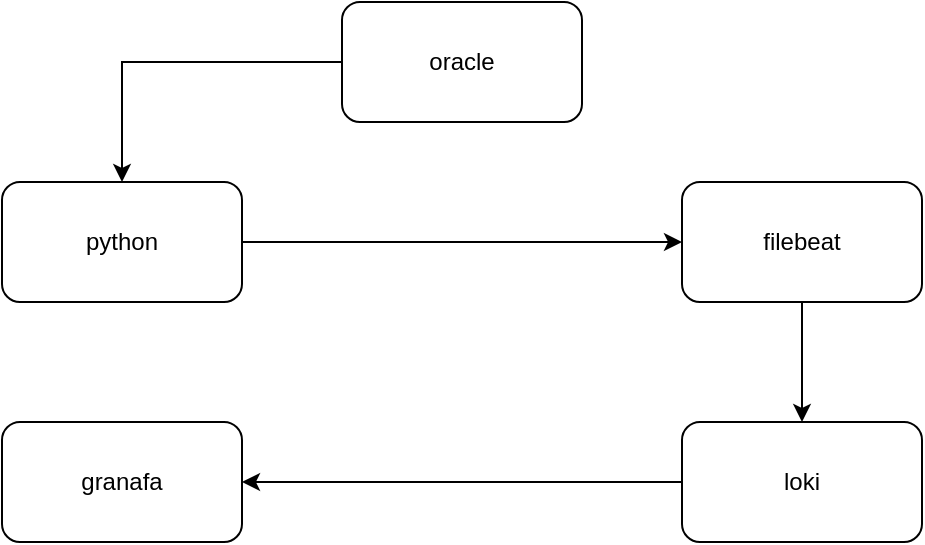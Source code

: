 <mxfile version="20.5.1" type="github">
  <diagram id="Vw1zkadzS7c9t6nOuuBC" name="第 1 页">
    <mxGraphModel dx="545" dy="777" grid="1" gridSize="10" guides="1" tooltips="1" connect="1" arrows="1" fold="1" page="1" pageScale="1" pageWidth="827" pageHeight="1169" math="0" shadow="0">
      <root>
        <mxCell id="0" />
        <mxCell id="1" parent="0" />
        <mxCell id="gNhbE_aYztykma4O1mgL-3" value="" style="edgeStyle=orthogonalEdgeStyle;rounded=0;orthogonalLoop=1;jettySize=auto;html=1;" edge="1" parent="1" source="gNhbE_aYztykma4O1mgL-1" target="gNhbE_aYztykma4O1mgL-2">
          <mxGeometry relative="1" as="geometry" />
        </mxCell>
        <mxCell id="gNhbE_aYztykma4O1mgL-1" value="oracle" style="rounded=1;whiteSpace=wrap;html=1;" vertex="1" parent="1">
          <mxGeometry x="380" y="150" width="120" height="60" as="geometry" />
        </mxCell>
        <mxCell id="gNhbE_aYztykma4O1mgL-5" value="" style="edgeStyle=orthogonalEdgeStyle;rounded=0;orthogonalLoop=1;jettySize=auto;html=1;" edge="1" parent="1" source="gNhbE_aYztykma4O1mgL-2" target="gNhbE_aYztykma4O1mgL-4">
          <mxGeometry relative="1" as="geometry" />
        </mxCell>
        <mxCell id="gNhbE_aYztykma4O1mgL-2" value="python" style="rounded=1;whiteSpace=wrap;html=1;" vertex="1" parent="1">
          <mxGeometry x="210" y="240" width="120" height="60" as="geometry" />
        </mxCell>
        <mxCell id="gNhbE_aYztykma4O1mgL-7" value="" style="edgeStyle=orthogonalEdgeStyle;rounded=0;orthogonalLoop=1;jettySize=auto;html=1;" edge="1" parent="1" source="gNhbE_aYztykma4O1mgL-4" target="gNhbE_aYztykma4O1mgL-6">
          <mxGeometry relative="1" as="geometry" />
        </mxCell>
        <mxCell id="gNhbE_aYztykma4O1mgL-4" value="filebeat" style="rounded=1;whiteSpace=wrap;html=1;" vertex="1" parent="1">
          <mxGeometry x="550" y="240" width="120" height="60" as="geometry" />
        </mxCell>
        <mxCell id="gNhbE_aYztykma4O1mgL-9" value="" style="edgeStyle=orthogonalEdgeStyle;rounded=0;orthogonalLoop=1;jettySize=auto;html=1;" edge="1" parent="1" source="gNhbE_aYztykma4O1mgL-6" target="gNhbE_aYztykma4O1mgL-8">
          <mxGeometry relative="1" as="geometry" />
        </mxCell>
        <mxCell id="gNhbE_aYztykma4O1mgL-6" value="loki" style="rounded=1;whiteSpace=wrap;html=1;" vertex="1" parent="1">
          <mxGeometry x="550" y="360" width="120" height="60" as="geometry" />
        </mxCell>
        <mxCell id="gNhbE_aYztykma4O1mgL-8" value="granafa" style="rounded=1;whiteSpace=wrap;html=1;" vertex="1" parent="1">
          <mxGeometry x="210" y="360" width="120" height="60" as="geometry" />
        </mxCell>
      </root>
    </mxGraphModel>
  </diagram>
</mxfile>
